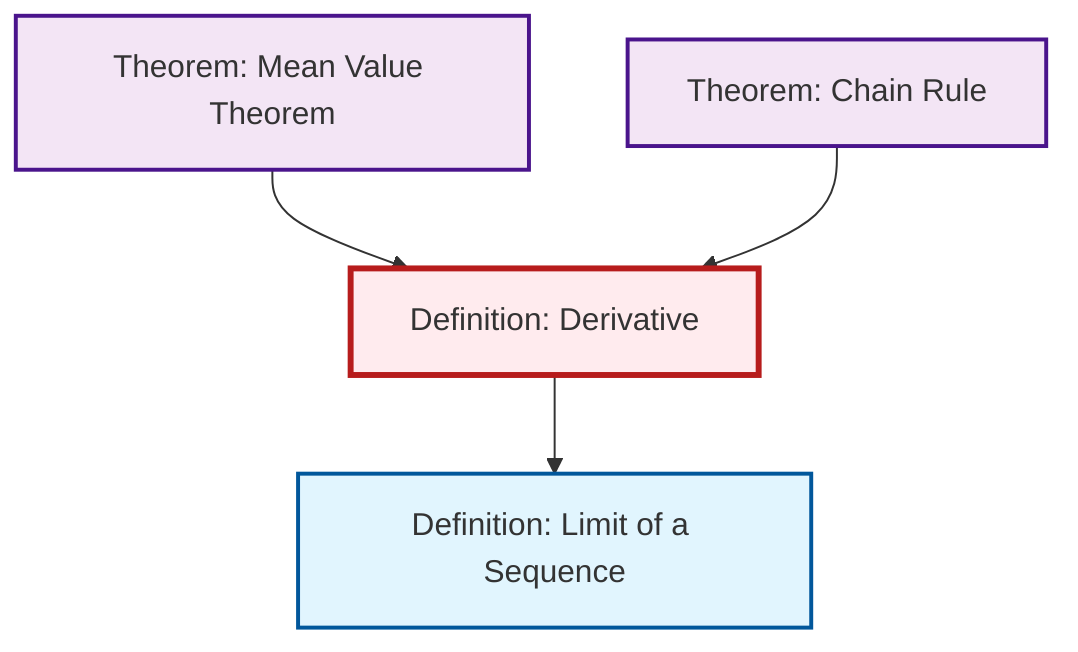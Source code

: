 graph TD
    classDef definition fill:#e1f5fe,stroke:#01579b,stroke-width:2px
    classDef theorem fill:#f3e5f5,stroke:#4a148c,stroke-width:2px
    classDef axiom fill:#fff3e0,stroke:#e65100,stroke-width:2px
    classDef example fill:#e8f5e9,stroke:#1b5e20,stroke-width:2px
    classDef current fill:#ffebee,stroke:#b71c1c,stroke-width:3px
    thm-mean-value["Theorem: Mean Value Theorem"]:::theorem
    def-derivative["Definition: Derivative"]:::definition
    thm-chain-rule["Theorem: Chain Rule"]:::theorem
    def-limit["Definition: Limit of a Sequence"]:::definition
    thm-mean-value --> def-derivative
    thm-chain-rule --> def-derivative
    def-derivative --> def-limit
    class def-derivative current